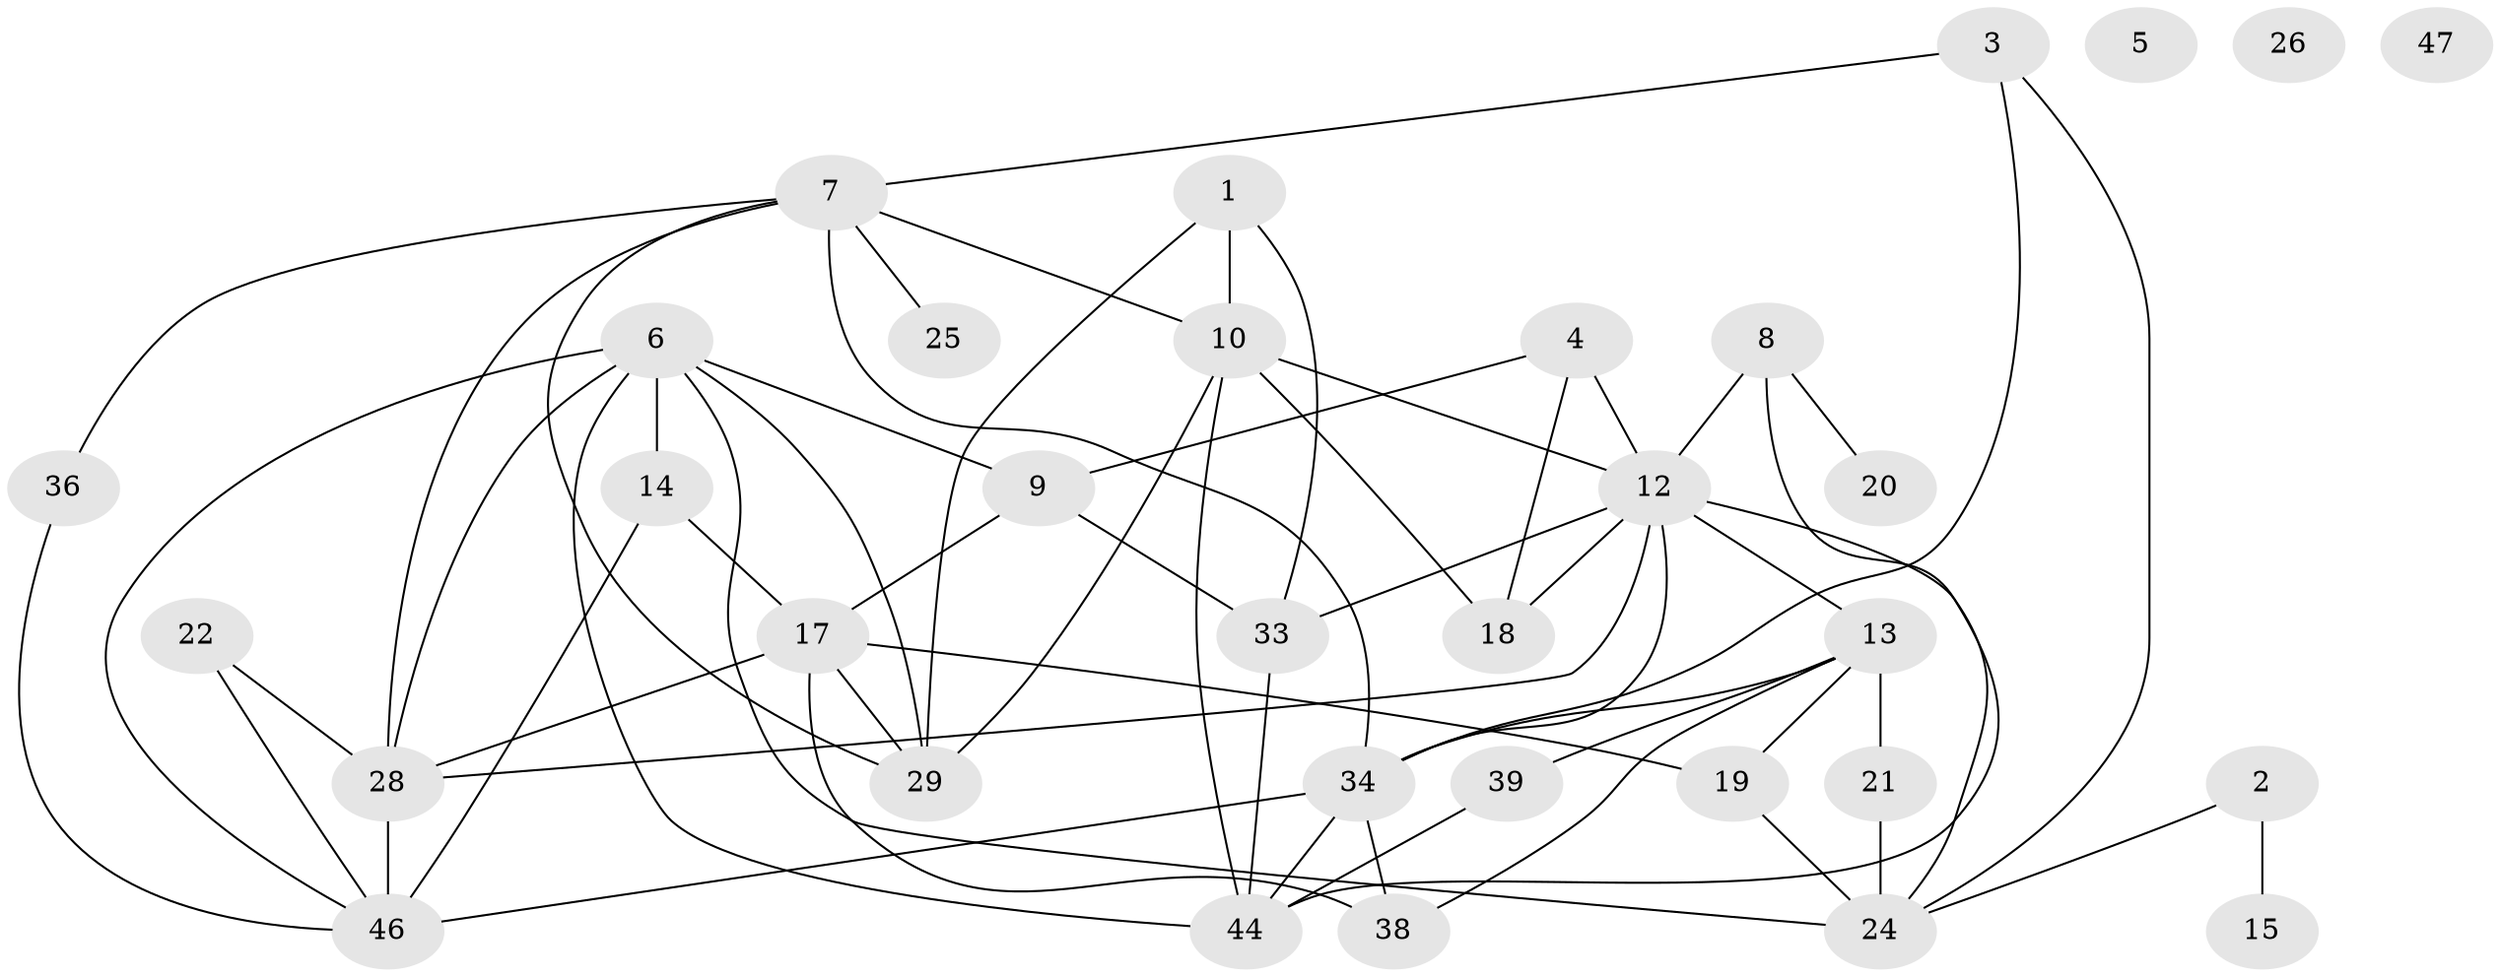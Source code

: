 // original degree distribution, {2: 0.2830188679245283, 3: 0.24528301886792453, 0: 0.05660377358490566, 7: 0.05660377358490566, 4: 0.1320754716981132, 5: 0.09433962264150944, 1: 0.05660377358490566, 6: 0.07547169811320754}
// Generated by graph-tools (version 1.1) at 2025/41/03/06/25 10:41:19]
// undirected, 33 vertices, 61 edges
graph export_dot {
graph [start="1"]
  node [color=gray90,style=filled];
  1 [super="+30"];
  2 [super="+11"];
  3 [super="+23"];
  4 [super="+37"];
  5;
  6 [super="+51"];
  7 [super="+16"];
  8 [super="+48"];
  9;
  10 [super="+43"];
  12 [super="+42"];
  13 [super="+49"];
  14;
  15 [super="+31"];
  17 [super="+27"];
  18 [super="+40"];
  19;
  20;
  21;
  22;
  24 [super="+53"];
  25;
  26;
  28 [super="+35"];
  29 [super="+32"];
  33 [super="+41"];
  34 [super="+45"];
  36;
  38;
  39 [super="+52"];
  44;
  46 [super="+50"];
  47;
  1 -- 33;
  1 -- 10;
  1 -- 29;
  2 -- 15;
  2 -- 24;
  3 -- 7;
  3 -- 34;
  3 -- 24;
  4 -- 9;
  4 -- 18;
  4 -- 12;
  6 -- 28;
  6 -- 24;
  6 -- 46;
  6 -- 9;
  6 -- 44;
  6 -- 14;
  6 -- 29;
  7 -- 10;
  7 -- 25;
  7 -- 29;
  7 -- 34;
  7 -- 36;
  7 -- 28;
  8 -- 20;
  8 -- 44;
  8 -- 12;
  9 -- 17;
  9 -- 33;
  10 -- 12;
  10 -- 44;
  10 -- 18;
  10 -- 29;
  12 -- 18;
  12 -- 28;
  12 -- 34;
  12 -- 33;
  12 -- 24;
  12 -- 13;
  13 -- 38;
  13 -- 39 [weight=2];
  13 -- 34;
  13 -- 19;
  13 -- 21;
  14 -- 17 [weight=2];
  14 -- 46;
  17 -- 19;
  17 -- 28;
  17 -- 38;
  17 -- 29;
  19 -- 24 [weight=2];
  21 -- 24;
  22 -- 28;
  22 -- 46;
  28 -- 46;
  33 -- 44;
  34 -- 46 [weight=2];
  34 -- 38;
  34 -- 44;
  36 -- 46;
  39 -- 44;
}
